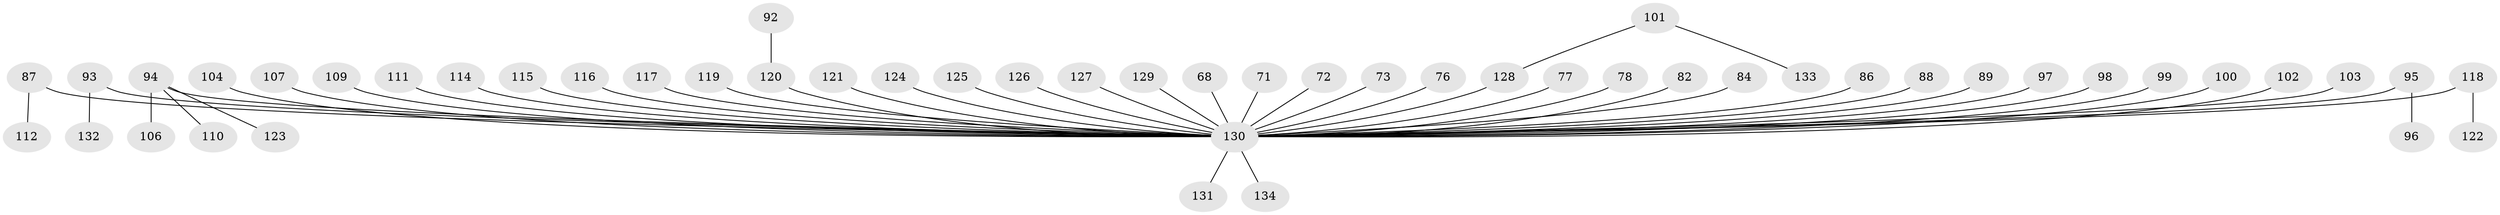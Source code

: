 // original degree distribution, {3: 0.15671641791044777, 4: 0.05223880597014925, 7: 0.007462686567164179, 5: 0.05223880597014925, 2: 0.22388059701492538, 1: 0.5, 6: 0.007462686567164179}
// Generated by graph-tools (version 1.1) at 2025/55/03/04/25 21:55:38]
// undirected, 53 vertices, 52 edges
graph export_dot {
graph [start="1"]
  node [color=gray90,style=filled];
  68;
  71;
  72;
  73;
  76 [super="+58"];
  77;
  78;
  82;
  84;
  86;
  87;
  88;
  89;
  92;
  93;
  94;
  95;
  96;
  97;
  98;
  99;
  100;
  101;
  102 [super="+8+36"];
  103;
  104;
  106;
  107;
  109;
  110;
  111;
  112;
  114;
  115;
  116;
  117;
  118;
  119;
  120 [super="+75"];
  121;
  122;
  123;
  124;
  125;
  126;
  127;
  128 [super="+54"];
  129;
  130 [super="+13+105+81+66+48+79+65+52+108+57+59+61+91+70+83+64+67+85+113"];
  131;
  132;
  133;
  134;
  68 -- 130;
  71 -- 130;
  72 -- 130;
  73 -- 130;
  76 -- 130;
  77 -- 130;
  78 -- 130;
  82 -- 130;
  84 -- 130;
  86 -- 130;
  87 -- 112;
  87 -- 130;
  88 -- 130;
  89 -- 130;
  92 -- 120;
  93 -- 132;
  93 -- 130;
  94 -- 106;
  94 -- 110;
  94 -- 123;
  94 -- 130;
  95 -- 96;
  95 -- 130;
  97 -- 130;
  98 -- 130;
  99 -- 130;
  100 -- 130;
  101 -- 133;
  101 -- 128;
  102 -- 130;
  103 -- 130;
  104 -- 130;
  107 -- 130;
  109 -- 130;
  111 -- 130;
  114 -- 130;
  115 -- 130;
  116 -- 130;
  117 -- 130;
  118 -- 122;
  118 -- 130;
  119 -- 130;
  120 -- 130;
  121 -- 130;
  124 -- 130;
  125 -- 130;
  126 -- 130;
  127 -- 130;
  128 -- 130;
  129 -- 130;
  130 -- 134;
  130 -- 131;
}
